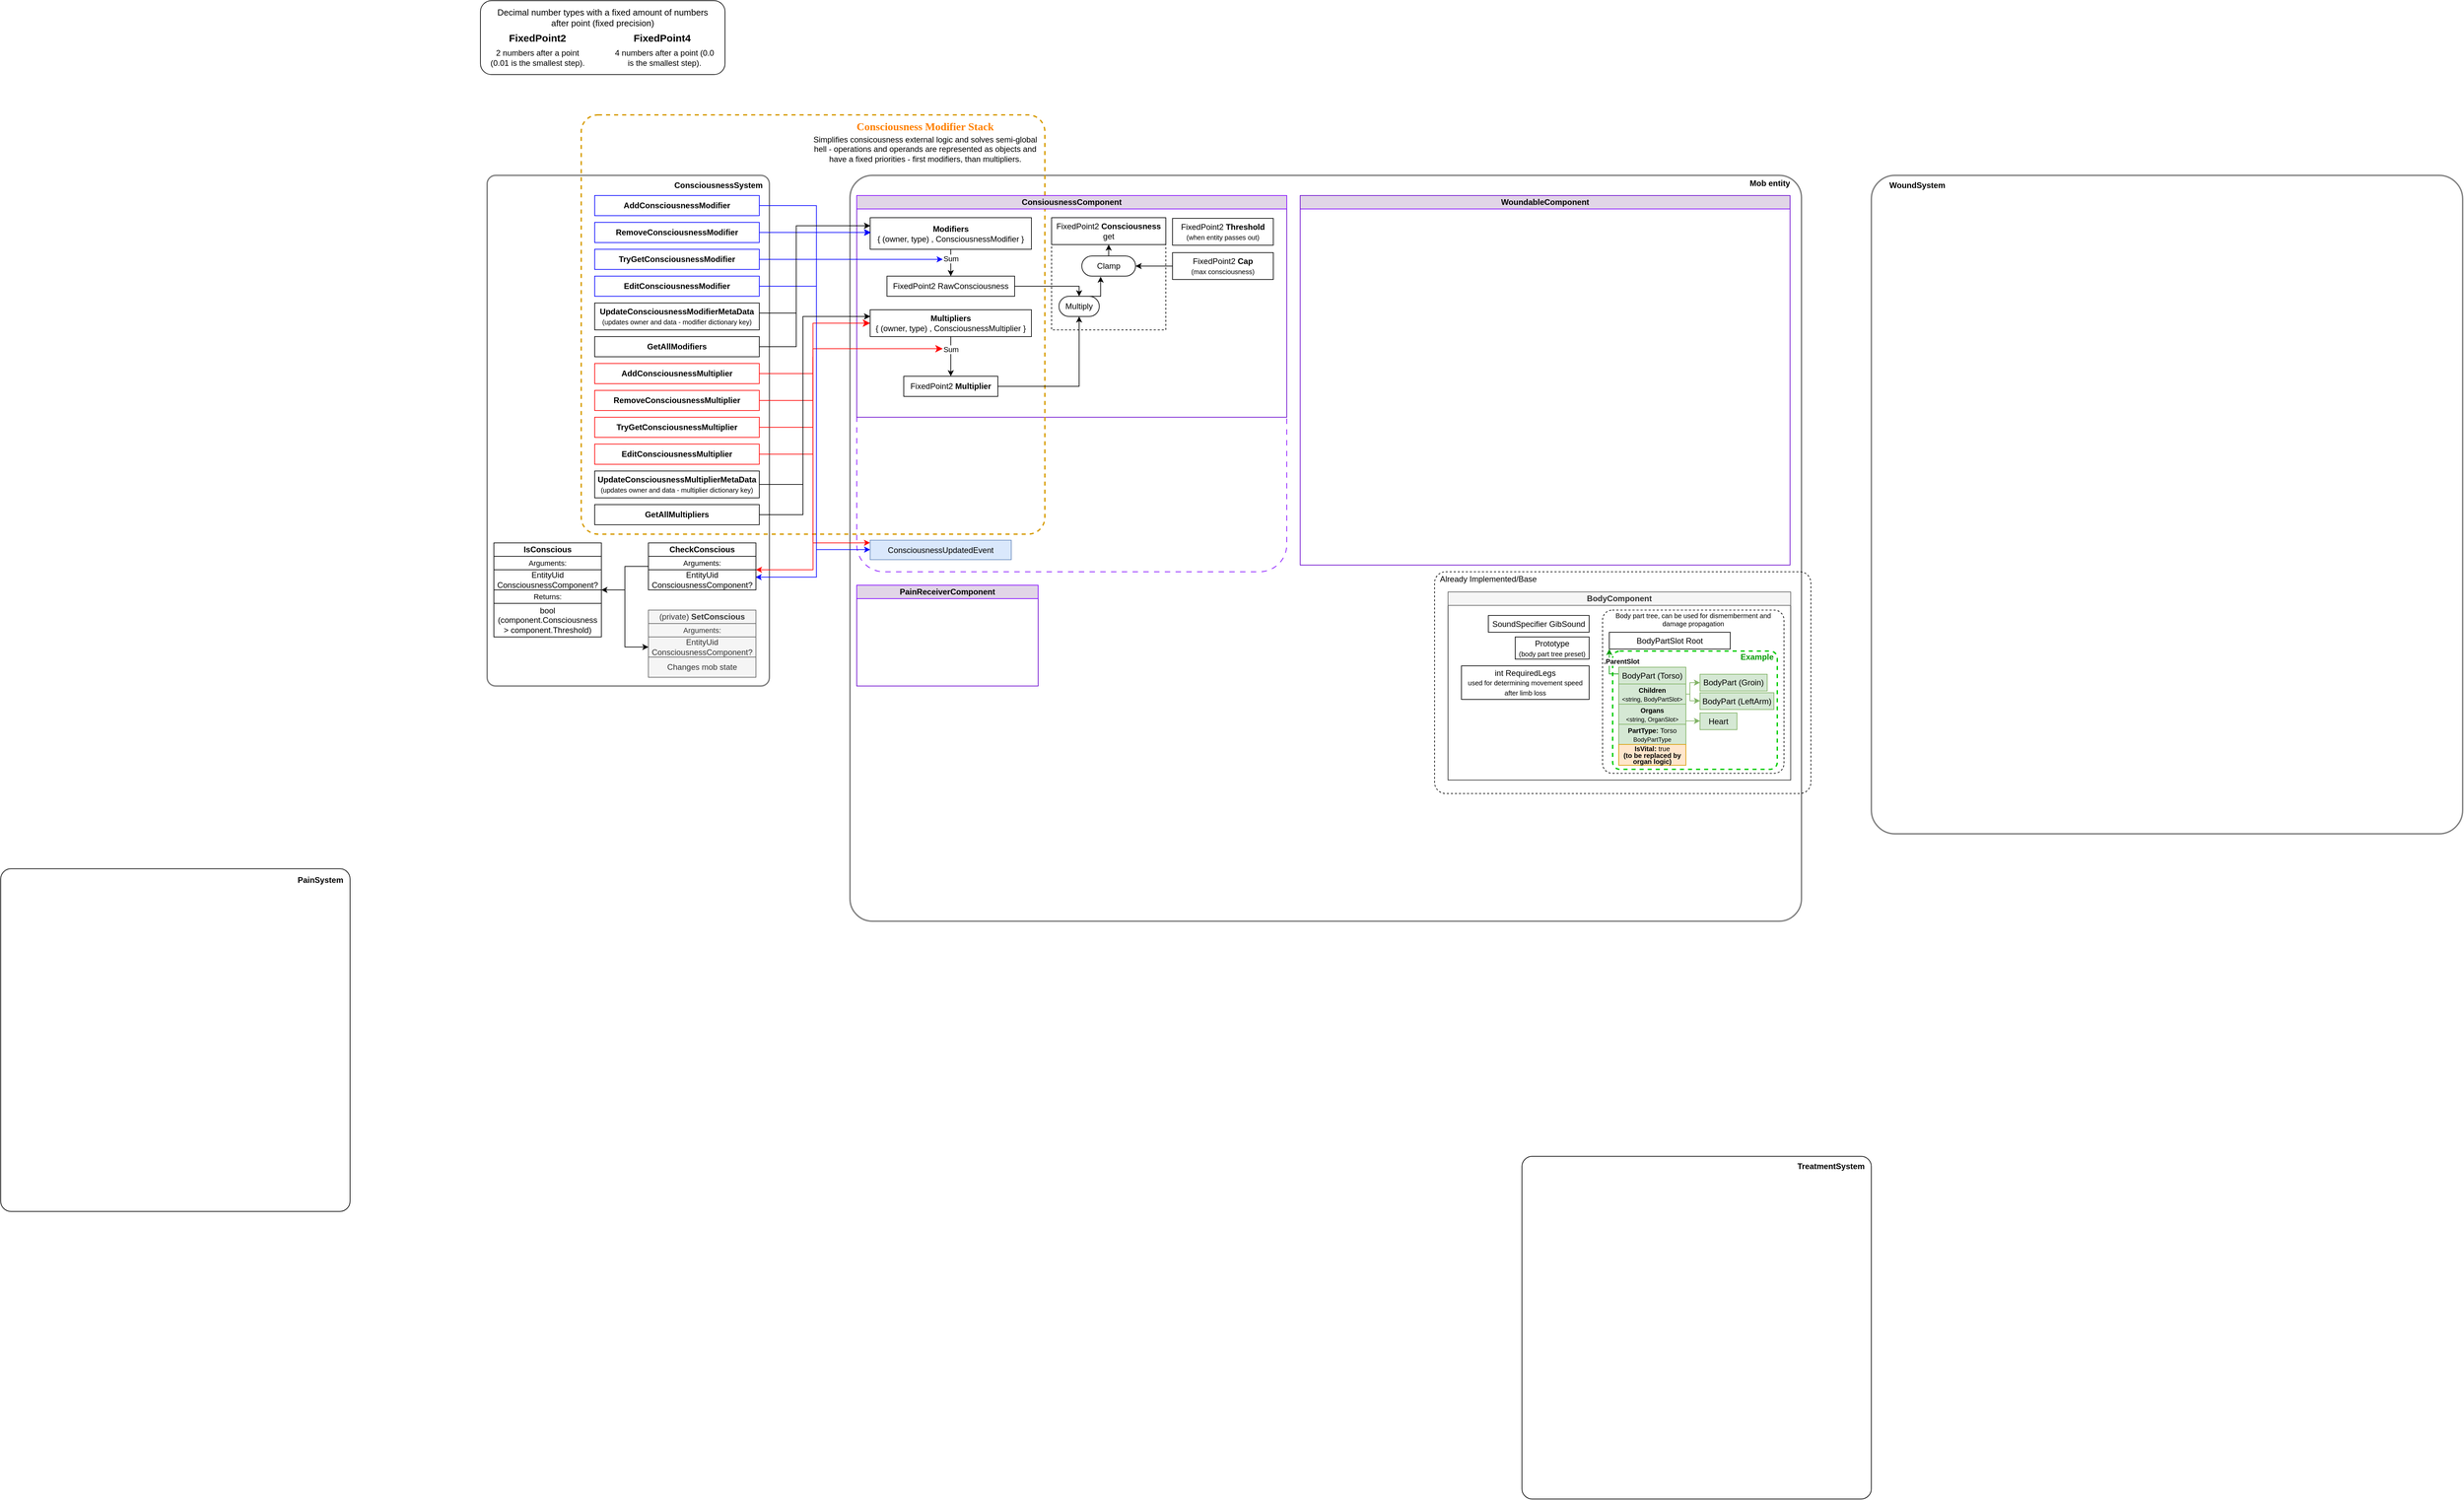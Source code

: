 <mxfile version="21.5.0" type="github">
  <diagram name="Page-1" id="l1ld8g0Ge0DS0LnZMtOq">
    <mxGraphModel dx="2846" dy="2263" grid="1" gridSize="10" guides="1" tooltips="1" connect="1" arrows="1" fold="1" page="1" pageScale="1" pageWidth="850" pageHeight="1100" math="0" shadow="0">
      <root>
        <mxCell id="0" />
        <mxCell id="1" parent="0" />
        <mxCell id="IY9N73KVvrXHZeJEsMXp-18" value="" style="rounded=1;whiteSpace=wrap;html=1;arcSize=6;dashed=1;fillColor=none;strokeColor=#00CC00;strokeWidth=2;" vertex="1" parent="1">
          <mxGeometry x="1855" y="848" width="245" height="176" as="geometry" />
        </mxCell>
        <mxCell id="IY9N73KVvrXHZeJEsMXp-10" value="" style="rounded=1;whiteSpace=wrap;html=1;dashed=1;arcSize=5;fillColor=none;" vertex="1" parent="1">
          <mxGeometry x="1590" y="730" width="560" height="330" as="geometry" />
        </mxCell>
        <mxCell id="X4S3APis0fRpADvuBOiv-2" value="" style="rounded=1;whiteSpace=wrap;html=1;fillColor=none;arcSize=3;opacity=50;strokeWidth=2;" parent="1" vertex="1">
          <mxGeometry x="180" y="140" width="420" height="760" as="geometry" />
        </mxCell>
        <mxCell id="7EqYqEveABB8CiruSwDJ-31" value="" style="rounded=1;whiteSpace=wrap;html=1;strokeColor=#7F00FF;dashed=1;dashPattern=8 8;" parent="1" vertex="1">
          <mxGeometry x="730" y="460" width="640" height="270" as="geometry" />
        </mxCell>
        <mxCell id="X4S3APis0fRpADvuBOiv-10" value="" style="rounded=1;whiteSpace=wrap;html=1;fillColor=none;arcSize=3;opacity=50;strokeWidth=2;" parent="1" vertex="1">
          <mxGeometry x="720" y="140" width="1416" height="1110" as="geometry" />
        </mxCell>
        <mxCell id="7EqYqEveABB8CiruSwDJ-29" value="" style="rounded=0;whiteSpace=wrap;html=1;strokeColor=#6600CC;" parent="1" vertex="1">
          <mxGeometry x="730" y="170" width="640" height="330" as="geometry" />
        </mxCell>
        <mxCell id="q1YbNQCbZXs1_-pr0APw-14" value="" style="rounded=1;whiteSpace=wrap;html=1;fillColor=none;arcSize=4;dashed=1;strokeWidth=2;strokeColor=#d79b00;" parent="1" vertex="1">
          <mxGeometry x="320" y="50" width="690" height="624" as="geometry" />
        </mxCell>
        <mxCell id="q1YbNQCbZXs1_-pr0APw-70" style="edgeStyle=orthogonalEdgeStyle;rounded=0;orthogonalLoop=1;jettySize=auto;html=1;exitX=1;exitY=0.5;exitDx=0;exitDy=0;strokeColor=#0000FF;entryX=0;entryY=0.5;entryDx=0;entryDy=0;" parent="1" source="q1YbNQCbZXs1_-pr0APw-11" target="q1YbNQCbZXs1_-pr0APw-68" edge="1">
          <mxGeometry relative="1" as="geometry">
            <Array as="points">
              <mxPoint x="670" y="225" />
              <mxPoint x="670" y="697" />
              <mxPoint x="750" y="697" />
            </Array>
          </mxGeometry>
        </mxCell>
        <mxCell id="q1YbNQCbZXs1_-pr0APw-15" value="Consciousness Modifier Stack" style="text;html=1;strokeColor=none;fillColor=none;align=center;verticalAlign=top;whiteSpace=wrap;rounded=0;fontStyle=1;fontSize=16;fontColor=#FF8000;labelBorderColor=none;fontFamily=Tahoma;" parent="1" vertex="1">
          <mxGeometry x="662" y="50.5" width="339.86" height="31.97" as="geometry" />
        </mxCell>
        <mxCell id="V7F3iEDOQM9Kamh962Xd-2" value="" style="group" parent="1" vertex="1" connectable="0">
          <mxGeometry x="-544" y="1178" width="520" height="510" as="geometry" />
        </mxCell>
        <mxCell id="V7F3iEDOQM9Kamh962Xd-3" value="" style="rounded=1;whiteSpace=wrap;html=1;fillColor=none;arcSize=3;" parent="V7F3iEDOQM9Kamh962Xd-2" vertex="1">
          <mxGeometry y="-6" width="520" height="510" as="geometry" />
        </mxCell>
        <mxCell id="V7F3iEDOQM9Kamh962Xd-4" value="PainSystem" style="text;html=1;strokeColor=none;fillColor=none;align=right;verticalAlign=middle;whiteSpace=wrap;rounded=0;fontStyle=1" parent="V7F3iEDOQM9Kamh962Xd-2" vertex="1">
          <mxGeometry x="452" y="-4" width="60" height="30" as="geometry" />
        </mxCell>
        <mxCell id="V7F3iEDOQM9Kamh962Xd-8" value="" style="group" parent="1" vertex="1" connectable="0">
          <mxGeometry x="1720" y="1600" width="520" height="510" as="geometry" />
        </mxCell>
        <mxCell id="V7F3iEDOQM9Kamh962Xd-9" value="" style="rounded=1;whiteSpace=wrap;html=1;fillColor=none;arcSize=3;" parent="V7F3iEDOQM9Kamh962Xd-8" vertex="1">
          <mxGeometry width="520" height="510" as="geometry" />
        </mxCell>
        <mxCell id="V7F3iEDOQM9Kamh962Xd-10" value="TreatmentSystem" style="text;html=1;strokeColor=none;fillColor=none;align=right;verticalAlign=middle;whiteSpace=wrap;rounded=0;fontStyle=1" parent="V7F3iEDOQM9Kamh962Xd-8" vertex="1">
          <mxGeometry x="452" width="60" height="30" as="geometry" />
        </mxCell>
        <mxCell id="q1YbNQCbZXs1_-pr0APw-25" style="edgeStyle=orthogonalEdgeStyle;rounded=0;orthogonalLoop=1;jettySize=auto;html=1;exitX=0.5;exitY=1;exitDx=0;exitDy=0;entryX=0.5;entryY=0;entryDx=0;entryDy=0;" parent="1" source="q1YbNQCbZXs1_-pr0APw-19" target="q1YbNQCbZXs1_-pr0APw-21" edge="1">
          <mxGeometry relative="1" as="geometry" />
        </mxCell>
        <mxCell id="q1YbNQCbZXs1_-pr0APw-26" value="Sum" style="edgeLabel;html=1;align=center;verticalAlign=middle;resizable=0;points=[];labelBorderColor=none;" parent="q1YbNQCbZXs1_-pr0APw-25" vertex="1" connectable="0">
          <mxGeometry x="-0.289" relative="1" as="geometry">
            <mxPoint as="offset" />
          </mxGeometry>
        </mxCell>
        <mxCell id="q1YbNQCbZXs1_-pr0APw-19" value="&lt;b&gt;Modifiers&lt;/b&gt;&lt;br&gt;{ (owner, type) , ConsciousnessModifier }" style="rounded=0;whiteSpace=wrap;html=1;" parent="1" vertex="1">
          <mxGeometry x="750" y="203" width="240" height="47" as="geometry" />
        </mxCell>
        <mxCell id="q1YbNQCbZXs1_-pr0APw-24" style="edgeStyle=orthogonalEdgeStyle;rounded=0;orthogonalLoop=1;jettySize=auto;html=1;exitX=0.5;exitY=1;exitDx=0;exitDy=0;entryX=0.5;entryY=0;entryDx=0;entryDy=0;" parent="1" source="q1YbNQCbZXs1_-pr0APw-20" target="q1YbNQCbZXs1_-pr0APw-22" edge="1">
          <mxGeometry relative="1" as="geometry" />
        </mxCell>
        <mxCell id="q1YbNQCbZXs1_-pr0APw-27" value="Sum" style="edgeLabel;html=1;align=center;verticalAlign=middle;resizable=0;points=[];labelBorderColor=none;" parent="q1YbNQCbZXs1_-pr0APw-24" vertex="1" connectable="0">
          <mxGeometry x="-0.358" relative="1" as="geometry">
            <mxPoint as="offset" />
          </mxGeometry>
        </mxCell>
        <mxCell id="q1YbNQCbZXs1_-pr0APw-20" value="&lt;b&gt;Multipliers&lt;/b&gt;&lt;br&gt;{ (owner, type) , ConsciousnessMultiplier }" style="rounded=0;whiteSpace=wrap;html=1;" parent="1" vertex="1">
          <mxGeometry x="750" y="340" width="240" height="40" as="geometry" />
        </mxCell>
        <mxCell id="7EqYqEveABB8CiruSwDJ-4" style="edgeStyle=orthogonalEdgeStyle;rounded=0;orthogonalLoop=1;jettySize=auto;html=1;exitX=1;exitY=0.5;exitDx=0;exitDy=0;entryX=0.5;entryY=0;entryDx=0;entryDy=0;strokeColor=#000000;" parent="1" source="q1YbNQCbZXs1_-pr0APw-21" target="7EqYqEveABB8CiruSwDJ-3" edge="1">
          <mxGeometry relative="1" as="geometry">
            <Array as="points">
              <mxPoint x="1061" y="305" />
            </Array>
          </mxGeometry>
        </mxCell>
        <mxCell id="q1YbNQCbZXs1_-pr0APw-21" value="FixedPoint2 RawConsciousness" style="rounded=0;whiteSpace=wrap;html=1;shadow=0;" parent="1" vertex="1">
          <mxGeometry x="775" y="290" width="190" height="30" as="geometry" />
        </mxCell>
        <mxCell id="7EqYqEveABB8CiruSwDJ-6" style="edgeStyle=orthogonalEdgeStyle;rounded=0;orthogonalLoop=1;jettySize=auto;html=1;exitX=1;exitY=0.5;exitDx=0;exitDy=0;entryX=0.5;entryY=1;entryDx=0;entryDy=0;strokeColor=#000000;" parent="1" source="q1YbNQCbZXs1_-pr0APw-22" target="7EqYqEveABB8CiruSwDJ-3" edge="1">
          <mxGeometry relative="1" as="geometry" />
        </mxCell>
        <mxCell id="q1YbNQCbZXs1_-pr0APw-22" value="FixedPoint2 &lt;b&gt;Multiplier&lt;/b&gt;" style="rounded=0;whiteSpace=wrap;html=1;" parent="1" vertex="1">
          <mxGeometry x="800" y="439" width="140" height="30" as="geometry" />
        </mxCell>
        <mxCell id="7EqYqEveABB8CiruSwDJ-65" style="edgeStyle=orthogonalEdgeStyle;rounded=0;orthogonalLoop=1;jettySize=auto;html=1;exitX=0;exitY=0.5;exitDx=0;exitDy=0;entryX=1;entryY=0.5;entryDx=0;entryDy=0;" parent="1" source="q1YbNQCbZXs1_-pr0APw-30" target="7EqYqEveABB8CiruSwDJ-12" edge="1">
          <mxGeometry relative="1" as="geometry" />
        </mxCell>
        <mxCell id="q1YbNQCbZXs1_-pr0APw-30" value="FixedPoint2 &lt;b&gt;Cap&lt;/b&gt;&lt;br&gt;&lt;font style=&quot;font-size: 10px;&quot;&gt;(max consciousness)&lt;/font&gt;" style="rounded=0;whiteSpace=wrap;html=1;" parent="1" vertex="1">
          <mxGeometry x="1200" y="255" width="150" height="40" as="geometry" />
        </mxCell>
        <mxCell id="q1YbNQCbZXs1_-pr0APw-31" value="FixedPoint2 &lt;b&gt;Threshold&lt;/b&gt;&lt;br&gt;&lt;font style=&quot;font-size: 10px;&quot;&gt;(when entity passes out)&lt;/font&gt;" style="rounded=0;whiteSpace=wrap;html=1;" parent="1" vertex="1">
          <mxGeometry x="1200" y="204" width="150" height="40" as="geometry" />
        </mxCell>
        <mxCell id="q1YbNQCbZXs1_-pr0APw-32" style="edgeStyle=orthogonalEdgeStyle;rounded=0;orthogonalLoop=1;jettySize=auto;html=1;exitX=1;exitY=0.5;exitDx=0;exitDy=0;strokeColor=#0000FF;" parent="1" source="q1YbNQCbZXs1_-pr0APw-9" edge="1">
          <mxGeometry relative="1" as="geometry">
            <Array as="points">
              <mxPoint x="670" y="185" />
              <mxPoint x="670" y="225" />
              <mxPoint x="750" y="225" />
            </Array>
            <mxPoint x="750" y="225" as="targetPoint" />
          </mxGeometry>
        </mxCell>
        <mxCell id="q1YbNQCbZXs1_-pr0APw-35" style="edgeStyle=orthogonalEdgeStyle;rounded=0;orthogonalLoop=1;jettySize=auto;html=1;exitX=1;exitY=0.5;exitDx=0;exitDy=0;" parent="1" source="q1YbNQCbZXs1_-pr0APw-11" edge="1">
          <mxGeometry relative="1" as="geometry">
            <Array as="points">
              <mxPoint x="750" y="225" />
            </Array>
            <mxPoint x="751" y="225" as="targetPoint" />
          </mxGeometry>
        </mxCell>
        <mxCell id="q1YbNQCbZXs1_-pr0APw-36" style="edgeStyle=orthogonalEdgeStyle;rounded=0;orthogonalLoop=1;jettySize=auto;html=1;exitX=1;exitY=0.5;exitDx=0;exitDy=0;strokeColor=#0000FF;" parent="1" source="q1YbNQCbZXs1_-pr0APw-10" edge="1">
          <mxGeometry relative="1" as="geometry">
            <Array as="points">
              <mxPoint x="670" y="265" />
              <mxPoint x="670" y="225" />
              <mxPoint x="750" y="225" />
            </Array>
            <mxPoint x="750" y="225" as="targetPoint" />
          </mxGeometry>
        </mxCell>
        <mxCell id="q1YbNQCbZXs1_-pr0APw-41" style="edgeStyle=orthogonalEdgeStyle;rounded=0;orthogonalLoop=1;jettySize=auto;html=1;exitX=1;exitY=0.5;exitDx=0;exitDy=0;strokeColor=#0000FF;" parent="1" source="q1YbNQCbZXs1_-pr0APw-11" edge="1">
          <mxGeometry relative="1" as="geometry">
            <mxPoint x="858" y="265" as="targetPoint" />
            <Array as="points">
              <mxPoint x="670" y="225" />
              <mxPoint x="670" y="265" />
            </Array>
          </mxGeometry>
        </mxCell>
        <mxCell id="q1YbNQCbZXs1_-pr0APw-60" style="edgeStyle=orthogonalEdgeStyle;rounded=0;orthogonalLoop=1;jettySize=auto;html=1;exitX=1;exitY=0.5;exitDx=0;exitDy=0;endArrow=none;endFill=0;strokeColor=#FF0000;" parent="1" source="q1YbNQCbZXs1_-pr0APw-43" target="q1YbNQCbZXs1_-pr0APw-59" edge="1">
          <mxGeometry relative="1" as="geometry">
            <Array as="points">
              <mxPoint x="665" y="435" />
            </Array>
          </mxGeometry>
        </mxCell>
        <mxCell id="q1YbNQCbZXs1_-pr0APw-61" style="edgeStyle=orthogonalEdgeStyle;rounded=0;orthogonalLoop=1;jettySize=auto;html=1;exitX=1;exitY=0.5;exitDx=0;exitDy=0;endArrow=none;endFill=0;strokeColor=#FF0000;" parent="1" source="q1YbNQCbZXs1_-pr0APw-45" target="q1YbNQCbZXs1_-pr0APw-59" edge="1">
          <mxGeometry relative="1" as="geometry" />
        </mxCell>
        <mxCell id="q1YbNQCbZXs1_-pr0APw-62" style="edgeStyle=orthogonalEdgeStyle;rounded=0;orthogonalLoop=1;jettySize=auto;html=1;exitX=1;exitY=0.5;exitDx=0;exitDy=0;endArrow=none;endFill=0;strokeColor=#FF0000;" parent="1" source="q1YbNQCbZXs1_-pr0APw-44" target="q1YbNQCbZXs1_-pr0APw-59" edge="1">
          <mxGeometry relative="1" as="geometry" />
        </mxCell>
        <mxCell id="q1YbNQCbZXs1_-pr0APw-63" style="edgeStyle=orthogonalEdgeStyle;rounded=0;orthogonalLoop=1;jettySize=auto;html=1;exitX=1;exitY=0.5;exitDx=0;exitDy=0;endArrow=none;endFill=0;strokeColor=#FF0000;" parent="1" source="q1YbNQCbZXs1_-pr0APw-46" target="q1YbNQCbZXs1_-pr0APw-59" edge="1">
          <mxGeometry relative="1" as="geometry" />
        </mxCell>
        <mxCell id="q1YbNQCbZXs1_-pr0APw-65" value="" style="edgeStyle=segmentEdgeStyle;endArrow=classic;html=1;curved=0;rounded=0;endSize=8;startSize=8;entryX=0;entryY=0.5;entryDx=0;entryDy=0;strokeColor=#FF0000;" parent="1" source="q1YbNQCbZXs1_-pr0APw-59" target="q1YbNQCbZXs1_-pr0APw-20" edge="1">
          <mxGeometry width="50" height="50" relative="1" as="geometry">
            <mxPoint x="660" y="410" as="sourcePoint" />
            <mxPoint x="770" y="390" as="targetPoint" />
            <Array as="points">
              <mxPoint x="665" y="360" />
            </Array>
          </mxGeometry>
        </mxCell>
        <mxCell id="q1YbNQCbZXs1_-pr0APw-17" value="Simplifies consicousness external logic and solves semi-global hell - operations and operands are represented as objects and have a fixed priorities - first modifiers, than multipliers." style="text;strokeColor=none;align=center;fillColor=none;html=1;verticalAlign=middle;whiteSpace=wrap;rounded=0;" parent="1" vertex="1">
          <mxGeometry x="662" y="82.47" width="340" height="37.55" as="geometry" />
        </mxCell>
        <mxCell id="q1YbNQCbZXs1_-pr0APw-67" value="" style="edgeStyle=segmentEdgeStyle;endArrow=classic;html=1;curved=0;rounded=0;endSize=8;startSize=8;exitX=0.395;exitY=0.403;exitDx=0;exitDy=0;exitPerimeter=0;strokeColor=#FF0000;" parent="1" source="q1YbNQCbZXs1_-pr0APw-59" edge="1">
          <mxGeometry width="50" height="50" relative="1" as="geometry">
            <mxPoint x="700" y="450" as="sourcePoint" />
            <mxPoint x="858" y="398" as="targetPoint" />
            <Array as="points">
              <mxPoint x="665" y="398" />
            </Array>
          </mxGeometry>
        </mxCell>
        <mxCell id="q1YbNQCbZXs1_-pr0APw-59" value="" style="shape=waypoint;sketch=0;fillStyle=solid;size=6;pointerEvents=1;points=[];fillColor=none;resizable=0;rotatable=0;perimeter=centerPerimeter;snapToPoint=1;opacity=0;" parent="1" vertex="1">
          <mxGeometry x="654.93" y="400" width="20" height="20" as="geometry" />
        </mxCell>
        <mxCell id="X4S3APis0fRpADvuBOiv-11" value="Mob entity" style="text;html=1;strokeColor=none;fillColor=none;align=right;verticalAlign=top;whiteSpace=wrap;rounded=0;fontStyle=1" parent="1" vertex="1">
          <mxGeometry x="2039" y="138" width="82" height="30" as="geometry" />
        </mxCell>
        <mxCell id="q1YbNQCbZXs1_-pr0APw-68" value="ConsciousnessUpdatedEvent" style="rounded=0;whiteSpace=wrap;html=1;fillColor=#dae8fc;strokeColor=#6c8ebf;" parent="1" vertex="1">
          <mxGeometry x="750" y="683" width="210" height="29" as="geometry" />
        </mxCell>
        <mxCell id="q1YbNQCbZXs1_-pr0APw-72" value="" style="endArrow=classic;html=1;rounded=0;edgeStyle=orthogonalEdgeStyle;strokeColor=#FF0000;entryX=-0.001;entryY=0.133;entryDx=0;entryDy=0;entryPerimeter=0;" parent="1" source="q1YbNQCbZXs1_-pr0APw-59" target="q1YbNQCbZXs1_-pr0APw-68" edge="1">
          <mxGeometry width="50" height="50" relative="1" as="geometry">
            <mxPoint x="640" y="640" as="sourcePoint" />
            <mxPoint x="730" y="624" as="targetPoint" />
            <Array as="points">
              <mxPoint x="665" y="687" />
              <mxPoint x="730" y="687" />
            </Array>
          </mxGeometry>
        </mxCell>
        <mxCell id="hQANnmy1hxsniOwchiZT-1" value="" style="endArrow=classic;html=1;rounded=0;exitX=1;exitY=0.5;exitDx=0;exitDy=0;entryX=0;entryY=0.25;entryDx=0;entryDy=0;edgeStyle=orthogonalEdgeStyle;" parent="1" source="q1YbNQCbZXs1_-pr0APw-13" target="q1YbNQCbZXs1_-pr0APw-19" edge="1">
          <mxGeometry width="50" height="50" relative="1" as="geometry">
            <mxPoint x="620" y="380" as="sourcePoint" />
            <mxPoint x="670" y="330" as="targetPoint" />
            <Array as="points">
              <mxPoint x="585" y="345" />
              <mxPoint x="640" y="345" />
              <mxPoint x="640" y="215" />
              <mxPoint x="750" y="215" />
            </Array>
          </mxGeometry>
        </mxCell>
        <mxCell id="hQANnmy1hxsniOwchiZT-2" value="" style="endArrow=classic;html=1;rounded=0;exitX=1;exitY=0.5;exitDx=0;exitDy=0;entryX=0;entryY=0.25;entryDx=0;entryDy=0;edgeStyle=orthogonalEdgeStyle;endFill=1;strokeWidth=1;" parent="1" source="q1YbNQCbZXs1_-pr0APw-47" target="q1YbNQCbZXs1_-pr0APw-20" edge="1">
          <mxGeometry width="50" height="50" relative="1" as="geometry">
            <mxPoint x="630" y="610" as="sourcePoint" />
            <mxPoint x="680" y="560" as="targetPoint" />
            <Array as="points">
              <mxPoint x="650" y="600" />
              <mxPoint x="650" y="350" />
            </Array>
          </mxGeometry>
        </mxCell>
        <mxCell id="X4S3APis0fRpADvuBOiv-3" value="ConsciousnessSystem" style="text;html=1;strokeColor=none;fillColor=none;align=right;verticalAlign=middle;whiteSpace=wrap;rounded=0;fontStyle=1" parent="1" vertex="1">
          <mxGeometry x="532" y="140" width="60" height="30" as="geometry" />
        </mxCell>
        <mxCell id="q1YbNQCbZXs1_-pr0APw-9" value="&lt;b&gt;AddConsciousnessModifier&lt;/b&gt;" style="rounded=0;whiteSpace=wrap;html=1;strokeColor=#0000FF;" parent="1" vertex="1">
          <mxGeometry x="340" y="170" width="245" height="30" as="geometry" />
        </mxCell>
        <mxCell id="q1YbNQCbZXs1_-pr0APw-10" value="&lt;b&gt;TryGetConsciousnessModifier&lt;/b&gt;" style="rounded=0;whiteSpace=wrap;html=1;strokeColor=#0000FF;" parent="1" vertex="1">
          <mxGeometry x="340" y="250" width="245" height="30" as="geometry" />
        </mxCell>
        <mxCell id="q1YbNQCbZXs1_-pr0APw-11" value="&lt;b&gt;RemoveConsciousnessModifier&lt;/b&gt;" style="rounded=0;whiteSpace=wrap;html=1;strokeColor=#0000FF;" parent="1" vertex="1">
          <mxGeometry x="340" y="210" width="245" height="30" as="geometry" />
        </mxCell>
        <mxCell id="7EqYqEveABB8CiruSwDJ-55" style="edgeStyle=orthogonalEdgeStyle;rounded=0;orthogonalLoop=1;jettySize=auto;html=1;exitX=1;exitY=0.5;exitDx=0;exitDy=0;entryX=0.997;entryY=0.363;entryDx=0;entryDy=0;strokeColor=#0000FF;entryPerimeter=0;" parent="1" source="q1YbNQCbZXs1_-pr0APw-12" target="7EqYqEveABB8CiruSwDJ-45" edge="1">
          <mxGeometry relative="1" as="geometry">
            <Array as="points">
              <mxPoint x="670" y="305" />
              <mxPoint x="670" y="738" />
              <mxPoint x="579" y="738" />
            </Array>
          </mxGeometry>
        </mxCell>
        <mxCell id="q1YbNQCbZXs1_-pr0APw-12" value="&lt;b&gt;EditConsciousnessModifier&lt;/b&gt;" style="rounded=0;whiteSpace=wrap;html=1;strokeColor=#0000FF;" parent="1" vertex="1">
          <mxGeometry x="340" y="290" width="245" height="30" as="geometry" />
        </mxCell>
        <mxCell id="q1YbNQCbZXs1_-pr0APw-13" value="&lt;b&gt;UpdateConsciousnessModifierMetaData&lt;/b&gt;&lt;br&gt;&lt;font style=&quot;font-size: 10px;&quot;&gt;(updates owner and data - modifier dictionary key)&lt;/font&gt;" style="rounded=0;whiteSpace=wrap;html=1;" parent="1" vertex="1">
          <mxGeometry x="340" y="330" width="245" height="40" as="geometry" />
        </mxCell>
        <mxCell id="q1YbNQCbZXs1_-pr0APw-43" value="&lt;b&gt;AddConsciousnessMultiplier&lt;/b&gt;" style="rounded=0;whiteSpace=wrap;html=1;strokeColor=#FF0000;" parent="1" vertex="1">
          <mxGeometry x="340" y="420" width="245" height="30" as="geometry" />
        </mxCell>
        <mxCell id="q1YbNQCbZXs1_-pr0APw-44" value="&lt;b&gt;TryGetConsciousnessMultiplier&lt;/b&gt;" style="rounded=0;whiteSpace=wrap;html=1;strokeColor=#FF0000;" parent="1" vertex="1">
          <mxGeometry x="340" y="500" width="245" height="30" as="geometry" />
        </mxCell>
        <mxCell id="q1YbNQCbZXs1_-pr0APw-45" value="&lt;b&gt;RemoveConsciousnessMultiplier&lt;/b&gt;" style="rounded=0;whiteSpace=wrap;html=1;strokeColor=#FF0000;" parent="1" vertex="1">
          <mxGeometry x="340" y="460" width="245" height="30" as="geometry" />
        </mxCell>
        <mxCell id="7EqYqEveABB8CiruSwDJ-54" style="edgeStyle=orthogonalEdgeStyle;rounded=0;orthogonalLoop=1;jettySize=auto;html=1;exitX=1;exitY=0.5;exitDx=0;exitDy=0;entryX=1;entryY=1;entryDx=0;entryDy=0;strokeColor=#FF0000;" parent="1" source="q1YbNQCbZXs1_-pr0APw-46" target="7EqYqEveABB8CiruSwDJ-42" edge="1">
          <mxGeometry relative="1" as="geometry">
            <Array as="points">
              <mxPoint x="665" y="555" />
              <mxPoint x="665" y="727" />
            </Array>
          </mxGeometry>
        </mxCell>
        <mxCell id="q1YbNQCbZXs1_-pr0APw-46" value="&lt;b&gt;EditConsciousnessMultiplier&lt;/b&gt;" style="rounded=0;whiteSpace=wrap;html=1;strokeColor=#FF0000;" parent="1" vertex="1">
          <mxGeometry x="340" y="540" width="245" height="30" as="geometry" />
        </mxCell>
        <mxCell id="q1YbNQCbZXs1_-pr0APw-47" value="&lt;b&gt;UpdateConsciousnessMultiplierMetaData&lt;br&gt;&lt;/b&gt;&lt;font style=&quot;font-size: 10px;&quot;&gt;(updates owner and data - multiplier dictionary key)&lt;/font&gt;&lt;b&gt;&lt;br&gt;&lt;/b&gt;" style="rounded=0;whiteSpace=wrap;html=1;" parent="1" vertex="1">
          <mxGeometry x="340" y="580" width="245" height="40" as="geometry" />
        </mxCell>
        <mxCell id="q1YbNQCbZXs1_-pr0APw-37" style="edgeStyle=orthogonalEdgeStyle;rounded=0;orthogonalLoop=1;jettySize=auto;html=1;exitX=1;exitY=0.5;exitDx=0;exitDy=0;strokeColor=#0000FF;" parent="1" source="q1YbNQCbZXs1_-pr0APw-12" edge="1">
          <mxGeometry relative="1" as="geometry">
            <Array as="points">
              <mxPoint x="670" y="305" />
              <mxPoint x="670" y="225" />
              <mxPoint x="750" y="225" />
            </Array>
            <mxPoint x="751" y="225" as="targetPoint" />
          </mxGeometry>
        </mxCell>
        <mxCell id="7EqYqEveABB8CiruSwDJ-11" value="" style="group" parent="1" vertex="1" connectable="0">
          <mxGeometry x="190" y="687" width="160" height="140" as="geometry" />
        </mxCell>
        <mxCell id="X4S3APis0fRpADvuBOiv-20" value="" style="rounded=0;whiteSpace=wrap;html=1;" parent="7EqYqEveABB8CiruSwDJ-11" vertex="1">
          <mxGeometry width="160" height="130" as="geometry" />
        </mxCell>
        <mxCell id="X4S3APis0fRpADvuBOiv-21" value="IsConscious" style="rounded=0;whiteSpace=wrap;html=1;fontStyle=1;container=0;" parent="7EqYqEveABB8CiruSwDJ-11" vertex="1">
          <mxGeometry width="160" height="20" as="geometry" />
        </mxCell>
        <mxCell id="X4S3APis0fRpADvuBOiv-22" value="Arguments:" style="rounded=0;whiteSpace=wrap;html=1;fontSize=11;" parent="7EqYqEveABB8CiruSwDJ-11" vertex="1">
          <mxGeometry y="20" width="160" height="20" as="geometry" />
        </mxCell>
        <mxCell id="X4S3APis0fRpADvuBOiv-23" value="Returns:" style="rounded=0;whiteSpace=wrap;html=1;fontSize=11;" parent="7EqYqEveABB8CiruSwDJ-11" vertex="1">
          <mxGeometry y="70" width="160" height="20" as="geometry" />
        </mxCell>
        <mxCell id="X4S3APis0fRpADvuBOiv-24" value="bool (component.Consciousness &amp;gt; component.Threshold)" style="rounded=0;whiteSpace=wrap;html=1;" parent="7EqYqEveABB8CiruSwDJ-11" vertex="1">
          <mxGeometry y="90" width="160" height="50" as="geometry" />
        </mxCell>
        <mxCell id="X4S3APis0fRpADvuBOiv-27" value="EntityUid&lt;br&gt;ConsciousnessComponent?" style="rounded=0;whiteSpace=wrap;html=1;" parent="7EqYqEveABB8CiruSwDJ-11" vertex="1">
          <mxGeometry y="40" width="160" height="30" as="geometry" />
        </mxCell>
        <mxCell id="7EqYqEveABB8CiruSwDJ-30" value="&lt;b&gt;&lt;font style=&quot;font-size: 12px;&quot;&gt;ConsiousnessComponent&lt;/font&gt;&lt;/b&gt;" style="rounded=0;whiteSpace=wrap;html=1;fillColor=#e1d5e7;strokeColor=#7F00FF;" parent="1" vertex="1">
          <mxGeometry x="730" y="170" width="640" height="20" as="geometry" />
        </mxCell>
        <mxCell id="7EqYqEveABB8CiruSwDJ-39" value="" style="group" parent="1" vertex="1" connectable="0">
          <mxGeometry x="420" y="687" width="160" height="140" as="geometry" />
        </mxCell>
        <mxCell id="7EqYqEveABB8CiruSwDJ-40" value="" style="rounded=0;whiteSpace=wrap;html=1;" parent="7EqYqEveABB8CiruSwDJ-39" vertex="1">
          <mxGeometry width="160" height="70" as="geometry" />
        </mxCell>
        <mxCell id="7EqYqEveABB8CiruSwDJ-41" value="CheckConscious" style="rounded=0;whiteSpace=wrap;html=1;fontStyle=1;container=0;" parent="7EqYqEveABB8CiruSwDJ-39" vertex="1">
          <mxGeometry width="160" height="20" as="geometry" />
        </mxCell>
        <mxCell id="7EqYqEveABB8CiruSwDJ-42" value="Arguments:" style="rounded=0;whiteSpace=wrap;html=1;fontSize=11;" parent="7EqYqEveABB8CiruSwDJ-39" vertex="1">
          <mxGeometry y="20" width="160" height="20" as="geometry" />
        </mxCell>
        <mxCell id="7EqYqEveABB8CiruSwDJ-45" value="EntityUid&lt;br&gt;ConsciousnessComponent?" style="rounded=0;whiteSpace=wrap;html=1;" parent="7EqYqEveABB8CiruSwDJ-39" vertex="1">
          <mxGeometry y="40" width="160" height="30" as="geometry" />
        </mxCell>
        <mxCell id="7EqYqEveABB8CiruSwDJ-47" style="edgeStyle=orthogonalEdgeStyle;rounded=0;orthogonalLoop=1;jettySize=auto;html=1;exitX=0;exitY=0.75;exitDx=0;exitDy=0;entryX=1;entryY=1;entryDx=0;entryDy=0;" parent="1" source="7EqYqEveABB8CiruSwDJ-42" target="X4S3APis0fRpADvuBOiv-27" edge="1">
          <mxGeometry relative="1" as="geometry">
            <Array as="points">
              <mxPoint x="385" y="722" />
              <mxPoint x="385" y="757" />
            </Array>
          </mxGeometry>
        </mxCell>
        <mxCell id="7EqYqEveABB8CiruSwDJ-48" value="" style="group" parent="1" vertex="1" connectable="0">
          <mxGeometry x="420" y="787" width="160" height="140" as="geometry" />
        </mxCell>
        <mxCell id="7EqYqEveABB8CiruSwDJ-49" value="" style="rounded=0;whiteSpace=wrap;html=1;" parent="7EqYqEveABB8CiruSwDJ-48" vertex="1">
          <mxGeometry width="160" height="100" as="geometry" />
        </mxCell>
        <mxCell id="7EqYqEveABB8CiruSwDJ-50" value="&lt;span style=&quot;font-weight: normal;&quot;&gt;(private)&lt;/span&gt; SetConscious" style="rounded=0;whiteSpace=wrap;html=1;fontStyle=1;container=0;fillColor=#f5f5f5;fontColor=#333333;strokeColor=#666666;" parent="7EqYqEveABB8CiruSwDJ-48" vertex="1">
          <mxGeometry width="160" height="20" as="geometry" />
        </mxCell>
        <mxCell id="7EqYqEveABB8CiruSwDJ-51" value="Arguments:" style="rounded=0;whiteSpace=wrap;html=1;fontSize=11;fillColor=#f5f5f5;fontColor=#333333;strokeColor=#666666;" parent="7EqYqEveABB8CiruSwDJ-48" vertex="1">
          <mxGeometry y="20" width="160" height="20" as="geometry" />
        </mxCell>
        <mxCell id="7EqYqEveABB8CiruSwDJ-52" value="EntityUid&lt;br&gt;ConsciousnessComponent?" style="rounded=0;whiteSpace=wrap;html=1;fillColor=#f5f5f5;fontColor=#333333;strokeColor=#666666;" parent="7EqYqEveABB8CiruSwDJ-48" vertex="1">
          <mxGeometry y="40" width="160" height="30" as="geometry" />
        </mxCell>
        <mxCell id="7EqYqEveABB8CiruSwDJ-79" value="Changes mob state" style="rounded=0;whiteSpace=wrap;html=1;fillColor=#f5f5f5;fontColor=#333333;strokeColor=#666666;" parent="7EqYqEveABB8CiruSwDJ-48" vertex="1">
          <mxGeometry y="70" width="160" height="30" as="geometry" />
        </mxCell>
        <mxCell id="7EqYqEveABB8CiruSwDJ-66" value="" style="group" parent="1" vertex="1" connectable="0">
          <mxGeometry x="1020" y="203" width="170" height="167" as="geometry" />
        </mxCell>
        <mxCell id="7EqYqEveABB8CiruSwDJ-1" value="FixedPoint2 &lt;b&gt;Consciousness&lt;/b&gt;&lt;br&gt;get" style="rounded=0;whiteSpace=wrap;html=1;" parent="7EqYqEveABB8CiruSwDJ-66" vertex="1">
          <mxGeometry width="170" height="40" as="geometry" />
        </mxCell>
        <mxCell id="7EqYqEveABB8CiruSwDJ-58" style="edgeStyle=orthogonalEdgeStyle;rounded=0;orthogonalLoop=1;jettySize=auto;html=1;exitX=0.5;exitY=0;exitDx=0;exitDy=0;entryX=0.5;entryY=1;entryDx=0;entryDy=0;" parent="7EqYqEveABB8CiruSwDJ-66" source="7EqYqEveABB8CiruSwDJ-12" target="7EqYqEveABB8CiruSwDJ-1" edge="1">
          <mxGeometry relative="1" as="geometry" />
        </mxCell>
        <mxCell id="7EqYqEveABB8CiruSwDJ-62" value="" style="rounded=0;whiteSpace=wrap;html=1;fillColor=none;dashed=1;" parent="7EqYqEveABB8CiruSwDJ-66" vertex="1">
          <mxGeometry y="40" width="170" height="127" as="geometry" />
        </mxCell>
        <mxCell id="7EqYqEveABB8CiruSwDJ-12" value="Clamp" style="rounded=1;whiteSpace=wrap;html=1;arcSize=50;" parent="7EqYqEveABB8CiruSwDJ-66" vertex="1">
          <mxGeometry x="45" y="57" width="80" height="30" as="geometry" />
        </mxCell>
        <mxCell id="7EqYqEveABB8CiruSwDJ-61" style="edgeStyle=orthogonalEdgeStyle;rounded=0;orthogonalLoop=1;jettySize=auto;html=1;exitX=0.75;exitY=0;exitDx=0;exitDy=0;entryX=0.35;entryY=1.023;entryDx=0;entryDy=0;entryPerimeter=0;" parent="7EqYqEveABB8CiruSwDJ-66" source="7EqYqEveABB8CiruSwDJ-3" target="7EqYqEveABB8CiruSwDJ-12" edge="1">
          <mxGeometry relative="1" as="geometry" />
        </mxCell>
        <mxCell id="7EqYqEveABB8CiruSwDJ-3" value="Multiply" style="rounded=1;whiteSpace=wrap;html=1;arcSize=50;movable=1;resizable=1;rotatable=1;deletable=1;editable=1;locked=0;connectable=1;" parent="7EqYqEveABB8CiruSwDJ-66" vertex="1">
          <mxGeometry x="11" y="117" width="60" height="30" as="geometry" />
        </mxCell>
        <mxCell id="7EqYqEveABB8CiruSwDJ-70" style="edgeStyle=orthogonalEdgeStyle;rounded=0;orthogonalLoop=1;jettySize=auto;html=1;exitX=1;exitY=0.5;exitDx=0;exitDy=0;entryX=0;entryY=0.25;entryDx=0;entryDy=0;" parent="1" source="7EqYqEveABB8CiruSwDJ-67" target="q1YbNQCbZXs1_-pr0APw-19" edge="1">
          <mxGeometry relative="1" as="geometry">
            <Array as="points">
              <mxPoint x="640" y="395" />
              <mxPoint x="640" y="215" />
              <mxPoint x="750" y="215" />
            </Array>
          </mxGeometry>
        </mxCell>
        <mxCell id="7EqYqEveABB8CiruSwDJ-67" value="&lt;b&gt;GetAllModifiers&lt;/b&gt;" style="rounded=0;whiteSpace=wrap;html=1;" parent="1" vertex="1">
          <mxGeometry x="340" y="380" width="245" height="30" as="geometry" />
        </mxCell>
        <mxCell id="7EqYqEveABB8CiruSwDJ-69" style="edgeStyle=orthogonalEdgeStyle;rounded=0;orthogonalLoop=1;jettySize=auto;html=1;exitX=1;exitY=0.5;exitDx=0;exitDy=0;entryX=0;entryY=0.25;entryDx=0;entryDy=0;" parent="1" source="7EqYqEveABB8CiruSwDJ-68" target="q1YbNQCbZXs1_-pr0APw-20" edge="1">
          <mxGeometry relative="1" as="geometry">
            <Array as="points">
              <mxPoint x="650" y="645" />
              <mxPoint x="650" y="350" />
            </Array>
          </mxGeometry>
        </mxCell>
        <mxCell id="7EqYqEveABB8CiruSwDJ-68" value="&lt;b&gt;GetAllMultipliers&lt;/b&gt;" style="rounded=0;whiteSpace=wrap;html=1;" parent="1" vertex="1">
          <mxGeometry x="340" y="630" width="245" height="30" as="geometry" />
        </mxCell>
        <mxCell id="7EqYqEveABB8CiruSwDJ-75" value="" style="group" parent="1" vertex="1" connectable="0">
          <mxGeometry x="730" y="750" width="270" height="150" as="geometry" />
        </mxCell>
        <mxCell id="7EqYqEveABB8CiruSwDJ-71" value="" style="rounded=0;whiteSpace=wrap;html=1;strokeColor=#6600CC;container=0;fillColor=none;" parent="7EqYqEveABB8CiruSwDJ-75" vertex="1">
          <mxGeometry width="270" height="150" as="geometry" />
        </mxCell>
        <mxCell id="7EqYqEveABB8CiruSwDJ-72" value="&lt;b&gt;&lt;font style=&quot;font-size: 12px;&quot;&gt;PainReceiverComponent&lt;/font&gt;&lt;/b&gt;" style="rounded=0;whiteSpace=wrap;html=1;fillColor=#e1d5e7;strokeColor=#7F00FF;" parent="7EqYqEveABB8CiruSwDJ-75" vertex="1">
          <mxGeometry width="270" height="20" as="geometry" />
        </mxCell>
        <mxCell id="7EqYqEveABB8CiruSwDJ-88" value="" style="group" parent="1" vertex="1" connectable="0">
          <mxGeometry x="170" y="-120" width="364" height="110" as="geometry" />
        </mxCell>
        <mxCell id="7EqYqEveABB8CiruSwDJ-87" value="" style="rounded=1;whiteSpace=wrap;html=1;" parent="7EqYqEveABB8CiruSwDJ-88" vertex="1">
          <mxGeometry width="364" height="110" as="geometry" />
        </mxCell>
        <mxCell id="7EqYqEveABB8CiruSwDJ-85" value="" style="group" parent="7EqYqEveABB8CiruSwDJ-88" vertex="1" connectable="0">
          <mxGeometry x="10" y="10" width="344" height="90" as="geometry" />
        </mxCell>
        <mxCell id="7EqYqEveABB8CiruSwDJ-80" value="&lt;font style=&quot;font-size: 13px;&quot;&gt;Decimal number types with a fixed amount of numbers after point (fixed precision)&lt;/font&gt;" style="text;strokeColor=none;align=center;fillColor=none;html=1;verticalAlign=middle;whiteSpace=wrap;rounded=0;fontSize=13;" parent="7EqYqEveABB8CiruSwDJ-85" vertex="1">
          <mxGeometry x="7" width="330" height="30" as="geometry" />
        </mxCell>
        <mxCell id="7EqYqEveABB8CiruSwDJ-81" value="FixedPoint2" style="text;strokeColor=none;align=center;fillColor=none;html=1;verticalAlign=middle;whiteSpace=wrap;rounded=0;fontStyle=1;fontSize=15;" parent="7EqYqEveABB8CiruSwDJ-85" vertex="1">
          <mxGeometry x="45" y="30" width="60" height="30" as="geometry" />
        </mxCell>
        <mxCell id="7EqYqEveABB8CiruSwDJ-82" value="FixedPoint4" style="text;strokeColor=none;align=right;fillColor=none;html=1;verticalAlign=middle;whiteSpace=wrap;rounded=0;fontStyle=1;fontSize=15;" parent="7EqYqEveABB8CiruSwDJ-85" vertex="1">
          <mxGeometry x="245" y="30" width="60" height="30" as="geometry" />
        </mxCell>
        <mxCell id="7EqYqEveABB8CiruSwDJ-83" value="2 numbers after a point (0.01 is the smallest step)." style="text;strokeColor=none;align=center;fillColor=none;html=1;verticalAlign=middle;whiteSpace=wrap;rounded=0;fontStyle=0;fontSize=12;" parent="7EqYqEveABB8CiruSwDJ-85" vertex="1">
          <mxGeometry y="60" width="150" height="30" as="geometry" />
        </mxCell>
        <mxCell id="7EqYqEveABB8CiruSwDJ-84" value="4 numbers after a point (0.0 is the smallest step)." style="text;strokeColor=none;align=center;fillColor=none;html=1;verticalAlign=middle;whiteSpace=wrap;rounded=0;fontStyle=0;fontSize=12;" parent="7EqYqEveABB8CiruSwDJ-85" vertex="1">
          <mxGeometry x="184" y="60" width="160" height="30" as="geometry" />
        </mxCell>
        <mxCell id="7EqYqEveABB8CiruSwDJ-78" value="&lt;b&gt;&lt;font style=&quot;font-size: 12px;&quot;&gt;WoundableComponent&lt;/font&gt;&lt;/b&gt;" style="rounded=0;whiteSpace=wrap;html=1;fillColor=#e1d5e7;strokeColor=#7F00FF;" parent="1" vertex="1">
          <mxGeometry x="1390" y="170" width="729" height="20" as="geometry" />
        </mxCell>
        <mxCell id="7EqYqEveABB8CiruSwDJ-77" value="" style="rounded=0;whiteSpace=wrap;html=1;strokeColor=#6600CC;container=0;fillColor=none;" parent="1" vertex="1">
          <mxGeometry x="1390" y="170" width="729" height="550" as="geometry" />
        </mxCell>
        <mxCell id="V7F3iEDOQM9Kamh962Xd-6" value="" style="rounded=1;whiteSpace=wrap;html=1;fillColor=none;arcSize=4;strokeWidth=2;opacity=50;" parent="1" vertex="1">
          <mxGeometry x="2240" y="140" width="880" height="980" as="geometry" />
        </mxCell>
        <mxCell id="V7F3iEDOQM9Kamh962Xd-7" value="WoundSystem" style="text;html=1;strokeColor=none;fillColor=none;align=right;verticalAlign=middle;whiteSpace=wrap;rounded=0;fontStyle=1" parent="1" vertex="1">
          <mxGeometry x="2250.003" y="126.18" width="101.538" height="57.647" as="geometry" />
        </mxCell>
        <mxCell id="IY9N73KVvrXHZeJEsMXp-1" style="edgeStyle=orthogonalEdgeStyle;rounded=0;orthogonalLoop=1;jettySize=auto;html=1;exitX=0;exitY=0.75;exitDx=0;exitDy=0;entryX=0;entryY=0.5;entryDx=0;entryDy=0;" edge="1" parent="1" source="7EqYqEveABB8CiruSwDJ-42" target="7EqYqEveABB8CiruSwDJ-52">
          <mxGeometry relative="1" as="geometry">
            <Array as="points">
              <mxPoint x="385" y="722" />
              <mxPoint x="385" y="842" />
            </Array>
          </mxGeometry>
        </mxCell>
        <mxCell id="IY9N73KVvrXHZeJEsMXp-3" value="" style="rounded=0;whiteSpace=wrap;html=1;strokeColor=#333333;container=0;fillColor=none;" vertex="1" parent="1">
          <mxGeometry x="1610" y="760" width="510" height="280" as="geometry" />
        </mxCell>
        <mxCell id="IY9N73KVvrXHZeJEsMXp-4" value="&lt;b&gt;&lt;font style=&quot;font-size: 12px;&quot;&gt;BodyComponent&lt;/font&gt;&lt;/b&gt;" style="rounded=0;whiteSpace=wrap;html=1;fillColor=#f5f5f5;strokeColor=#666666;container=0;fontColor=#333333;" vertex="1" parent="1">
          <mxGeometry x="1610" y="760" width="510" height="20" as="geometry" />
        </mxCell>
        <mxCell id="IY9N73KVvrXHZeJEsMXp-7" value="" style="rounded=1;whiteSpace=wrap;html=1;arcSize=6;dashed=1;fillColor=none;" vertex="1" parent="1">
          <mxGeometry x="1840" y="787" width="270" height="243" as="geometry" />
        </mxCell>
        <mxCell id="IY9N73KVvrXHZeJEsMXp-16" style="edgeStyle=orthogonalEdgeStyle;rounded=0;orthogonalLoop=1;jettySize=auto;html=1;exitX=0;exitY=1;exitDx=0;exitDy=0;entryX=0;entryY=0.5;entryDx=0;entryDy=0;strokeColor=#009900;startArrow=classic;startFill=1;endArrow=none;endFill=0;" edge="1" parent="1" source="IY9N73KVvrXHZeJEsMXp-5" target="IY9N73KVvrXHZeJEsMXp-9">
          <mxGeometry relative="1" as="geometry">
            <Array as="points">
              <mxPoint x="1850" y="882" />
              <mxPoint x="1870" y="882" />
            </Array>
          </mxGeometry>
        </mxCell>
        <mxCell id="IY9N73KVvrXHZeJEsMXp-23" value=".ParentSlot" style="edgeLabel;html=1;align=left;verticalAlign=middle;resizable=0;points=[];fontSize=10;fontColor=#000000;fontStyle=1" vertex="1" connectable="0" parent="IY9N73KVvrXHZeJEsMXp-16">
          <mxGeometry x="-0.092" y="1" relative="1" as="geometry">
            <mxPoint x="-11" y="-12" as="offset" />
          </mxGeometry>
        </mxCell>
        <mxCell id="IY9N73KVvrXHZeJEsMXp-5" value="BodyPartSlot Root" style="rounded=0;whiteSpace=wrap;html=1;" vertex="1" parent="1">
          <mxGeometry x="1850" y="820" width="180" height="25" as="geometry" />
        </mxCell>
        <mxCell id="IY9N73KVvrXHZeJEsMXp-8" value="Body part tree, can be used for dismemberment and damage propagation" style="text;strokeColor=none;align=center;fillColor=none;html=1;verticalAlign=middle;whiteSpace=wrap;rounded=0;fontSize=10;" vertex="1" parent="1">
          <mxGeometry x="1840" y="791" width="270" height="20" as="geometry" />
        </mxCell>
        <mxCell id="IY9N73KVvrXHZeJEsMXp-9" value="BodyPart (Torso)" style="rounded=0;whiteSpace=wrap;html=1;fillColor=#d5e8d4;strokeColor=#82b366;" vertex="1" parent="1">
          <mxGeometry x="1864" y="872" width="100" height="25" as="geometry" />
        </mxCell>
        <mxCell id="IY9N73KVvrXHZeJEsMXp-13" value="Already Implemented/Base" style="text;strokeColor=none;align=left;fillColor=none;html=1;verticalAlign=middle;whiteSpace=wrap;rounded=0;" vertex="1" parent="1">
          <mxGeometry x="1596" y="726" width="268" height="30" as="geometry" />
        </mxCell>
        <mxCell id="IY9N73KVvrXHZeJEsMXp-14" value="SoundSpecifier GibSound" style="rounded=0;whiteSpace=wrap;html=1;" vertex="1" parent="1">
          <mxGeometry x="1670" y="795" width="150" height="25" as="geometry" />
        </mxCell>
        <mxCell id="IY9N73KVvrXHZeJEsMXp-15" value="Prototype&lt;br&gt;&lt;font style=&quot;font-size: 10px;&quot;&gt;(body part tree preset)&lt;/font&gt;" style="rounded=0;whiteSpace=wrap;html=1;" vertex="1" parent="1">
          <mxGeometry x="1710" y="827" width="110" height="33" as="geometry" />
        </mxCell>
        <mxCell id="IY9N73KVvrXHZeJEsMXp-19" value="Example" style="text;strokeColor=none;align=center;fillColor=none;html=1;verticalAlign=middle;whiteSpace=wrap;rounded=0;fontColor=#009900;fontStyle=1" vertex="1" parent="1">
          <mxGeometry x="2040" y="842" width="60" height="30" as="geometry" />
        </mxCell>
        <mxCell id="IY9N73KVvrXHZeJEsMXp-32" style="edgeStyle=orthogonalEdgeStyle;rounded=0;orthogonalLoop=1;jettySize=auto;html=1;exitX=1;exitY=0.5;exitDx=0;exitDy=0;entryX=0;entryY=0.5;entryDx=0;entryDy=0;fillColor=#d5e8d4;strokeColor=#82b366;" edge="1" parent="1" source="IY9N73KVvrXHZeJEsMXp-20" target="IY9N73KVvrXHZeJEsMXp-31">
          <mxGeometry relative="1" as="geometry">
            <Array as="points">
              <mxPoint x="1964" y="952" />
              <mxPoint x="1985" y="952" />
            </Array>
          </mxGeometry>
        </mxCell>
        <mxCell id="IY9N73KVvrXHZeJEsMXp-20" value="&lt;p style=&quot;line-height: 100%;&quot;&gt;&lt;font style=&quot;font-size: 10px;&quot;&gt;&lt;b&gt;Organs&lt;/b&gt;&lt;/font&gt;&lt;br&gt;&lt;font style=&quot;font-size: 9px;&quot;&gt;&amp;lt;string, OrganSlot&amp;gt;&lt;/font&gt;&lt;/p&gt;" style="rounded=0;whiteSpace=wrap;html=1;fillColor=#d5e8d4;strokeColor=#82b366;" vertex="1" parent="1">
          <mxGeometry x="1864" y="927" width="100" height="30" as="geometry" />
        </mxCell>
        <mxCell id="IY9N73KVvrXHZeJEsMXp-22" value="int RequiredLegs&lt;br&gt;&lt;font style=&quot;font-size: 10px;&quot;&gt;used for determining movement speed after limb loss&lt;/font&gt;" style="rounded=0;whiteSpace=wrap;html=1;" vertex="1" parent="1">
          <mxGeometry x="1630" y="870" width="190" height="50" as="geometry" />
        </mxCell>
        <mxCell id="IY9N73KVvrXHZeJEsMXp-29" style="edgeStyle=orthogonalEdgeStyle;rounded=0;orthogonalLoop=1;jettySize=auto;html=1;exitX=1;exitY=0.5;exitDx=0;exitDy=0;entryX=0;entryY=0.5;entryDx=0;entryDy=0;fillColor=#d5e8d4;strokeColor=#82b366;" edge="1" parent="1" source="IY9N73KVvrXHZeJEsMXp-24" target="IY9N73KVvrXHZeJEsMXp-25">
          <mxGeometry relative="1" as="geometry">
            <Array as="points">
              <mxPoint x="1970" y="912" />
              <mxPoint x="1970" y="895" />
            </Array>
          </mxGeometry>
        </mxCell>
        <mxCell id="IY9N73KVvrXHZeJEsMXp-30" style="edgeStyle=orthogonalEdgeStyle;rounded=0;orthogonalLoop=1;jettySize=auto;html=1;exitX=1;exitY=0.5;exitDx=0;exitDy=0;entryX=0;entryY=0.5;entryDx=0;entryDy=0;fillColor=#d5e8d4;strokeColor=#82b366;" edge="1" parent="1" source="IY9N73KVvrXHZeJEsMXp-24" target="IY9N73KVvrXHZeJEsMXp-26">
          <mxGeometry relative="1" as="geometry">
            <Array as="points">
              <mxPoint x="1970" y="912" />
              <mxPoint x="1970" y="922" />
              <mxPoint x="1985" y="922" />
            </Array>
          </mxGeometry>
        </mxCell>
        <mxCell id="IY9N73KVvrXHZeJEsMXp-24" value="&lt;p style=&quot;line-height: 100%;&quot;&gt;&lt;font style=&quot;font-size: 10px;&quot;&gt;&lt;b&gt;Children&lt;/b&gt;&lt;/font&gt;&lt;br&gt;&lt;font style=&quot;font-size: 9px;&quot;&gt;&amp;lt;string, BodyPartSlot&amp;gt;&lt;/font&gt;&lt;/p&gt;" style="rounded=0;whiteSpace=wrap;html=1;fillColor=#d5e8d4;strokeColor=#82b366;" vertex="1" parent="1">
          <mxGeometry x="1864" y="897" width="100" height="30" as="geometry" />
        </mxCell>
        <mxCell id="IY9N73KVvrXHZeJEsMXp-25" value="BodyPart (Groin)" style="rounded=0;whiteSpace=wrap;html=1;fillColor=#d5e8d4;strokeColor=#82b366;" vertex="1" parent="1">
          <mxGeometry x="1985" y="882.5" width="100" height="25" as="geometry" />
        </mxCell>
        <mxCell id="IY9N73KVvrXHZeJEsMXp-26" value="BodyPart (LeftArm)" style="rounded=0;whiteSpace=wrap;html=1;fillColor=#d5e8d4;strokeColor=#82b366;" vertex="1" parent="1">
          <mxGeometry x="1985" y="910" width="110" height="25" as="geometry" />
        </mxCell>
        <mxCell id="IY9N73KVvrXHZeJEsMXp-31" value="Heart" style="rounded=0;whiteSpace=wrap;html=1;fillColor=#d5e8d4;strokeColor=#82b366;" vertex="1" parent="1">
          <mxGeometry x="1985" y="940" width="55" height="25" as="geometry" />
        </mxCell>
        <mxCell id="IY9N73KVvrXHZeJEsMXp-33" value="&lt;p style=&quot;line-height: 100%;&quot;&gt;&lt;span style=&quot;font-size: 10px;&quot;&gt;&lt;b&gt;PartType: &lt;/b&gt;Torso&lt;br&gt;&lt;/span&gt;&lt;font style=&quot;font-size: 9px;&quot;&gt;BodyPartType&lt;/font&gt;&lt;/p&gt;" style="rounded=0;whiteSpace=wrap;html=1;fillColor=#d5e8d4;strokeColor=#82b366;" vertex="1" parent="1">
          <mxGeometry x="1864" y="957" width="100" height="30" as="geometry" />
        </mxCell>
        <mxCell id="IY9N73KVvrXHZeJEsMXp-34" value="&lt;p style=&quot;line-height: 80%;&quot;&gt;&lt;span style=&quot;font-size: 10px;&quot;&gt;&lt;b&gt;IsVital: &lt;/b&gt;true&lt;br&gt;&lt;b&gt;(to be replaced by organ logic)&lt;/b&gt;&lt;br&gt;&lt;/span&gt;&lt;/p&gt;" style="rounded=0;whiteSpace=wrap;html=1;fillColor=#ffe6cc;strokeColor=#d79b00;horizontal=1;spacing=0;" vertex="1" parent="1">
          <mxGeometry x="1864" y="987" width="100" height="31" as="geometry" />
        </mxCell>
      </root>
    </mxGraphModel>
  </diagram>
</mxfile>
